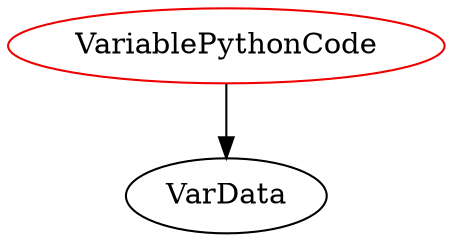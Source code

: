 digraph variablepythoncode{
VariablePythonCode -> VarData;
VariablePythonCode	[shape=oval, color=red2, label="VariablePythonCode"];
}
